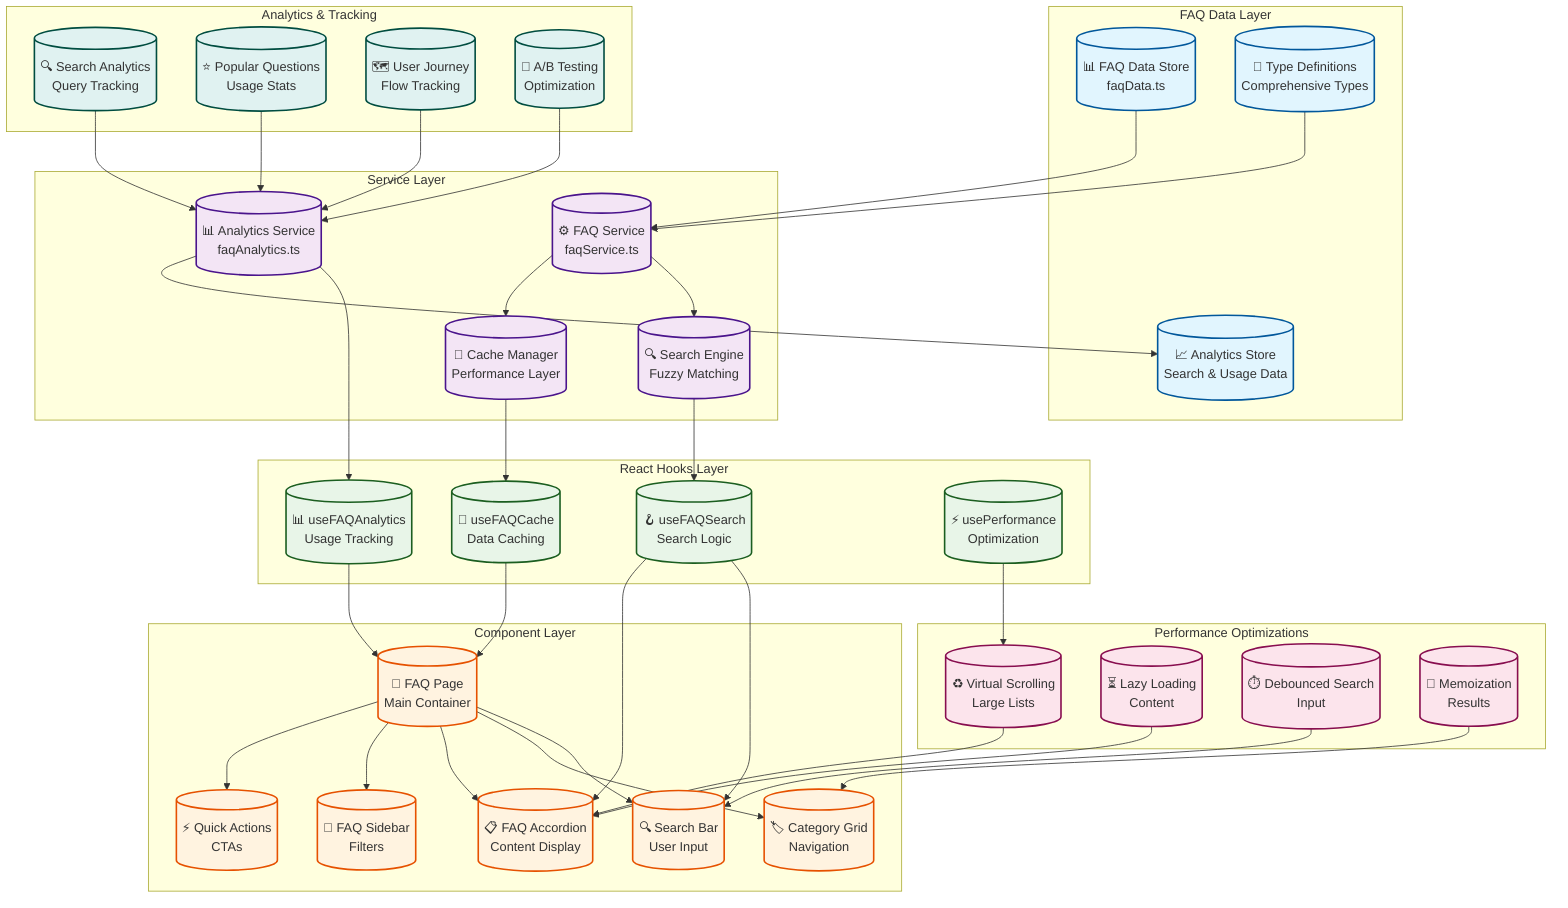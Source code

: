 graph TB
    %% FAQ Data Management Architecture
    subgraph "FAQ Data Layer"
        FAQData[("📊 FAQ Data Store<br/>faqData.ts")]
        FAQTypes[("🔧 Type Definitions<br/>Comprehensive Types")]
        Analytics[("📈 Analytics Store<br/>Search & Usage Data")]
    end

    subgraph "Service Layer"
        FAQService[("⚙️ FAQ Service<br/>faqService.ts")]
        SearchService[("🔍 Search Engine<br/>Fuzzy Matching")]
        AnalyticsService[("📊 Analytics Service<br/>faqAnalytics.ts")]
        CacheService[("💾 Cache Manager<br/>Performance Layer")]
    end

    subgraph "React Hooks Layer"
        SearchHook[("🪝 useFAQSearch<br/>Search Logic")]
        AnalyticsHook[("📊 useFAQAnalytics<br/>Usage Tracking")]
        CacheHook[("💾 useFAQCache<br/>Data Caching")]
        PerformanceHook[("⚡ usePerformance<br/>Optimization")]
    end

    subgraph "Component Layer"
        FAQPage[("📄 FAQ Page<br/>Main Container")]
        SearchBar[("🔍 Search Bar<br/>User Input")]
        CategoryGrid[("🏷️ Category Grid<br/>Navigation")]
        Accordion[("📋 FAQ Accordion<br/>Content Display")]
        Sidebar[("📌 FAQ Sidebar<br/>Filters")]
        QuickActions[("⚡ Quick Actions<br/>CTAs")]
    end

    subgraph "Performance Optimizations"
        VirtualScroll[("♻️ Virtual Scrolling<br/>Large Lists")]
        LazyLoad[("⏳ Lazy Loading<br/>Content")]
        Debounce[("⏱️ Debounced Search<br/>Input")]
        Memoization[("🧠 Memoization<br/>Results")]
    end

    subgraph "Analytics & Tracking"
        SearchTracking[("🔍 Search Analytics<br/>Query Tracking")]
        PopularQuestions[("⭐ Popular Questions<br/>Usage Stats")]
        UserJourney[("🗺️ User Journey<br/>Flow Tracking")]
        ABTesting[("🧪 A/B Testing<br/>Optimization")]
    end

    %% Data Flow
    FAQData --> FAQService
    FAQTypes --> FAQService
    FAQService --> SearchService
    FAQService --> CacheService
    SearchService --> SearchHook
    CacheService --> CacheHook
    AnalyticsService --> AnalyticsHook

    %% Hook to Component Flow
    SearchHook --> SearchBar
    SearchHook --> Accordion
    CacheHook --> FAQPage
    AnalyticsHook --> FAQPage
    PerformanceHook --> VirtualScroll

    %% Component Relationships
    FAQPage --> SearchBar
    FAQPage --> CategoryGrid
    FAQPage --> Accordion
    FAQPage --> Sidebar
    FAQPage --> QuickActions

    %% Performance Integration
    VirtualScroll --> Accordion
    LazyLoad --> Accordion
    Debounce --> SearchBar
    Memoization --> CategoryGrid

    %% Analytics Integration
    SearchTracking --> AnalyticsService
    PopularQuestions --> AnalyticsService
    UserJourney --> AnalyticsService
    ABTesting --> AnalyticsService
    AnalyticsService --> Analytics

    %% Styling
    classDef dataLayer fill:#e1f5fe,stroke:#01579b,stroke-width:2px
    classDef serviceLayer fill:#f3e5f5,stroke:#4a148c,stroke-width:2px
    classDef hooksLayer fill:#e8f5e8,stroke:#1b5e20,stroke-width:2px
    classDef componentLayer fill:#fff3e0,stroke:#e65100,stroke-width:2px
    classDef performanceLayer fill:#fce4ec,stroke:#880e4f,stroke-width:2px
    classDef analyticsLayer fill:#e0f2f1,stroke:#004d40,stroke-width:2px

    class FAQData,FAQTypes,Analytics dataLayer
    class FAQService,SearchService,AnalyticsService,CacheService serviceLayer
    class SearchHook,AnalyticsHook,CacheHook,PerformanceHook hooksLayer
    class FAQPage,SearchBar,CategoryGrid,Accordion,Sidebar,QuickActions componentLayer
    class VirtualScroll,LazyLoad,Debounce,Memoization performanceLayer
    class SearchTracking,PopularQuestions,UserJourney,ABTesting analyticsLayer